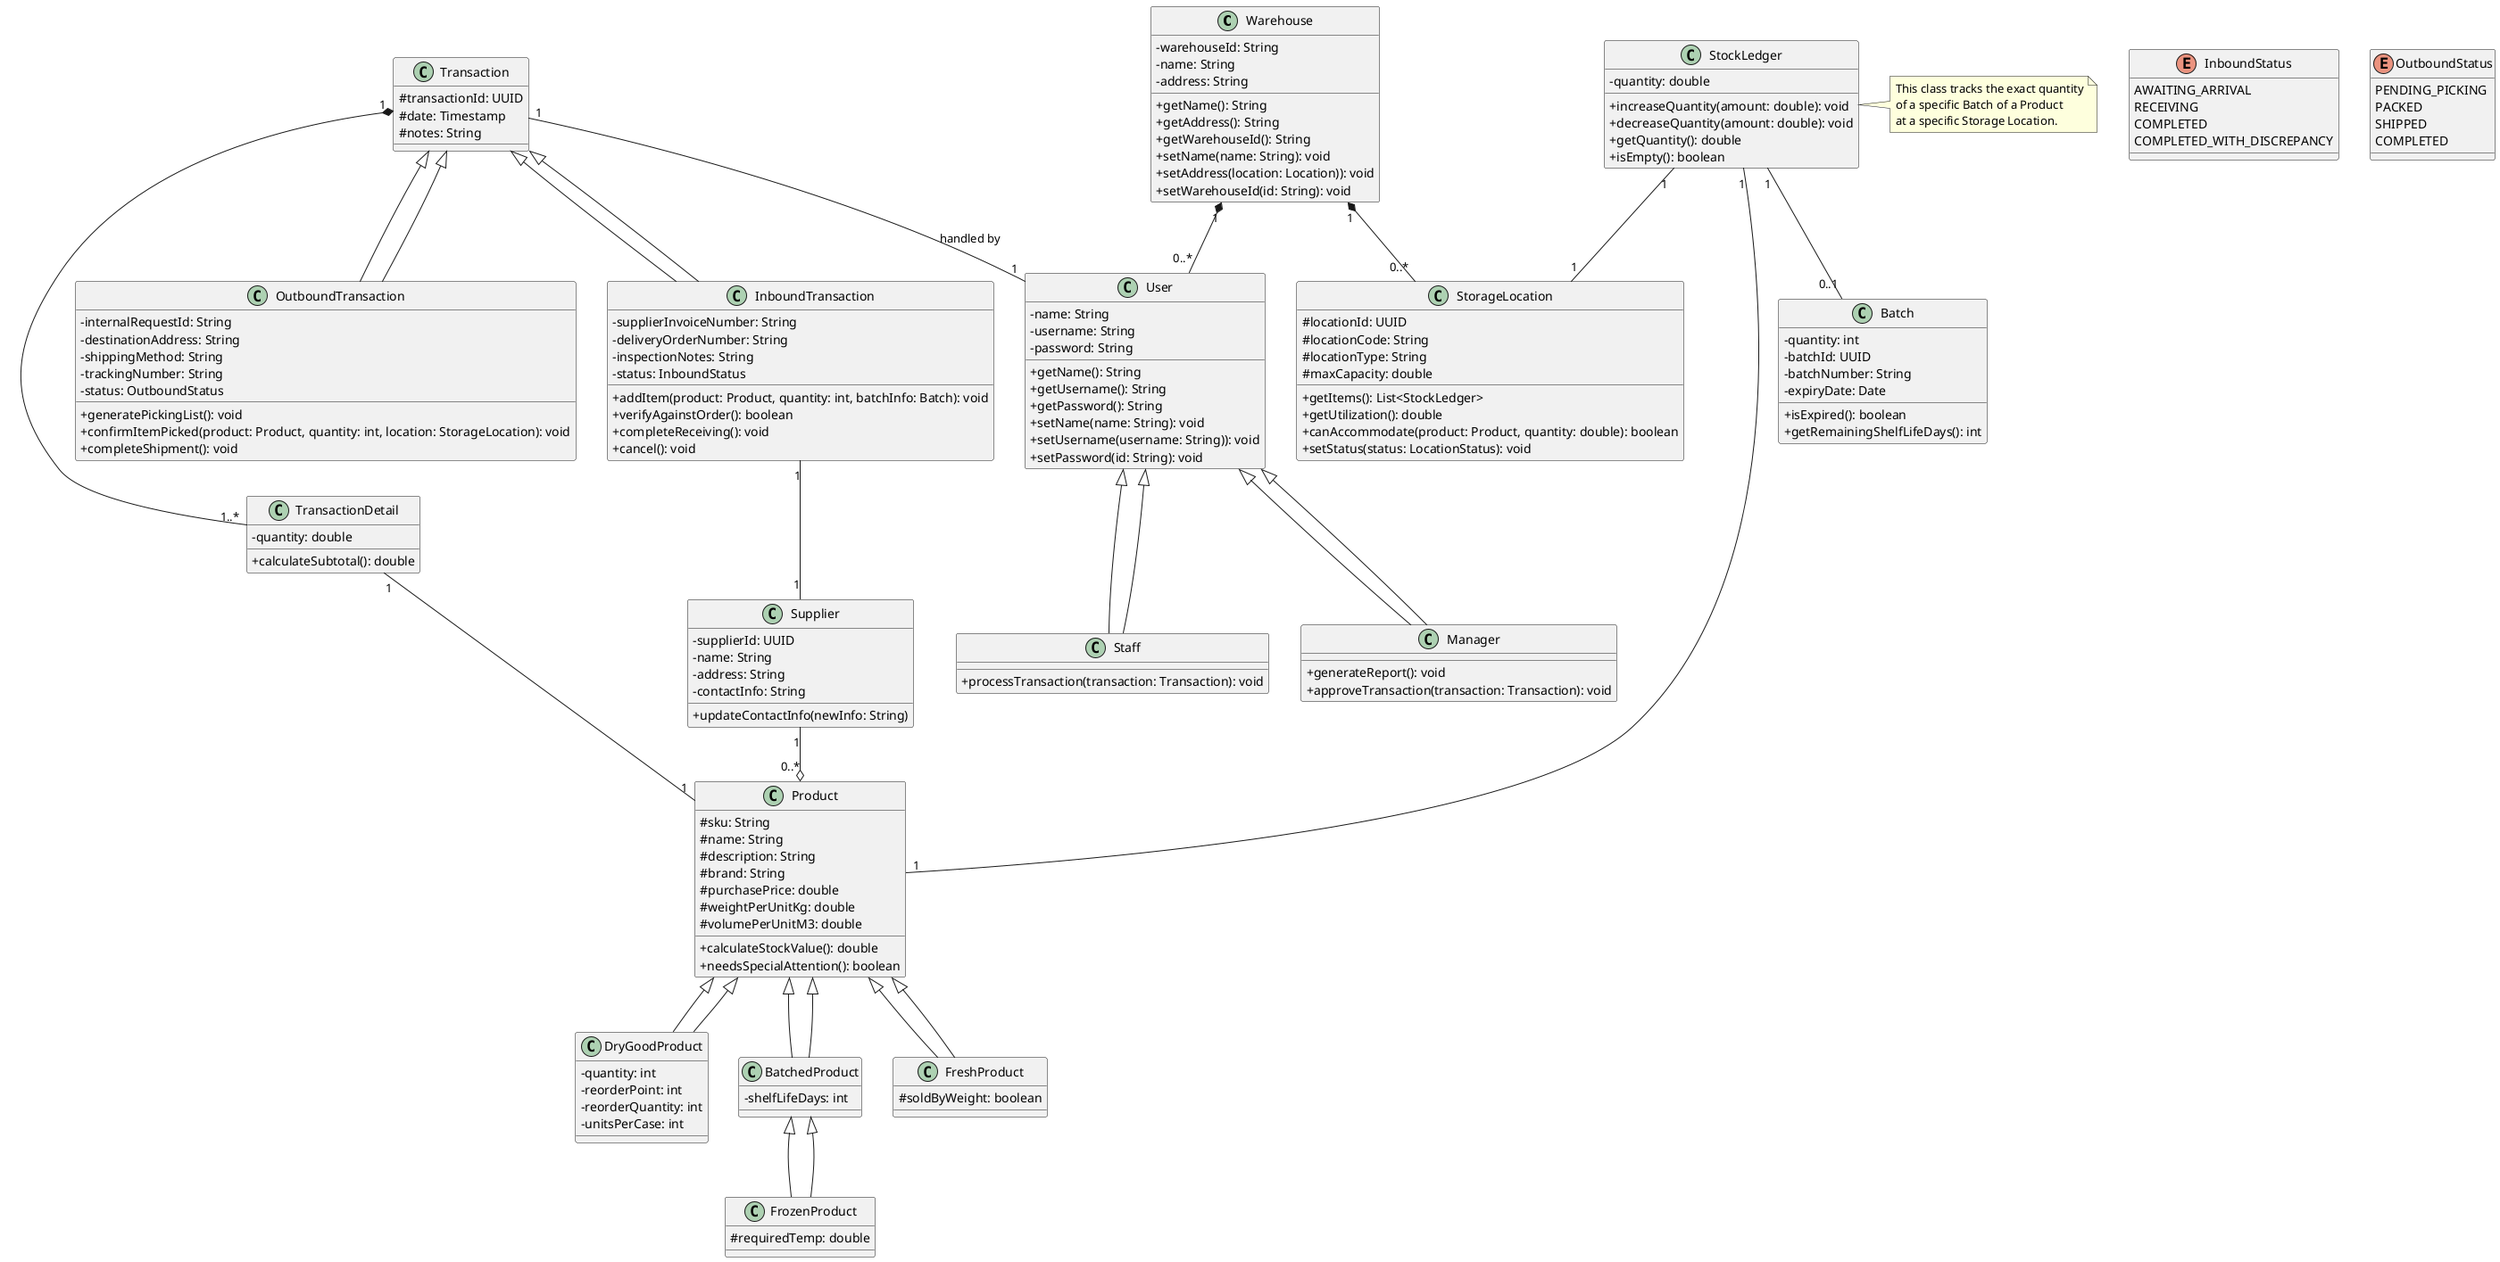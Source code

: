 @startuml
skinparam classAttributeIconSize 0

class Warehouse {
    - warehouseId: String
    - name: String
    - address: String

    + getName(): String
    + getAddress(): String
    + getWarehouseId(): String
    + setName(name: String): void
    + setAddress(location: Location)): void
    + setWarehouseId(id: String): void
}

class User {
    - name: String
    - username: String
    - password: String

    + getName(): String
    + getUsername(): String
    + getPassword(): String
    + setName(name: String): void
    + setUsername(username: String)): void
    + setPassword(id: String): void
}

class Manager extends User {
    + generateReport(): void
    + approveTransaction(transaction: Transaction): void
}

class Staff extends User {
    + processTransaction(transaction: Transaction): void
}

class Supplier {
    - supplierId: UUID
    - name: String
    - address: String
    - contactInfo: String

    + updateContactInfo(newInfo: String)
}

'========================================
' PRODUCT HIERARCHY (CORE OF THE OOP MODEL)
'========================================
class Product {
    # sku: String
    # name: String
    # description: String
    # brand: String
    # purchasePrice: double
    # weightPerUnitKg: double
    # volumePerUnitM3: double

    + calculateStockValue(): double
    + needsSpecialAttention(): boolean
}

class DryGoodProduct extends Product {
    - quantity: int
    - reorderPoint: int
    - reorderQuantity: int
    - unitsPerCase: int
}

class BatchedProduct extends Product {
    - shelfLifeDays: int
}

class FreshProduct extends Product {
  # soldByWeight: boolean
}

class FrozenProduct extends BatchedProduct {
  # requiredTemp: double
}

' Helper class for BatchedProduct
class Batch {
    - quantity: int
    - batchId: UUID
    - batchNumber: String
    - expiryDate: Date

    + isExpired(): boolean
    + getRemainingShelfLifeDays(): int
}

'========================================
' STORAGE LOCATION HIERARCHY
'========================================
class StorageLocation {
    # locationId: UUID
    # locationCode: String
    # locationType: String
    # maxCapacity: double
    + getItems(): List<StockLedger>
    + getUtilization(): double
    + canAccommodate(product: Product, quantity: double): boolean
    + setStatus(status: LocationStatus): void
}


class StockLedger {
    - quantity: double
    + increaseQuantity(amount: double): void
    + decreaseQuantity(amount: double): void
    + getQuantity(): double
    + isEmpty(): boolean
}
note right of StockLedger
  This class tracks the exact quantity
  of a specific Batch of a Product
  at a specific Storage Location.
end note


'========================================
' TRANSACTION HIERARCHY
'========================================
' Enum untuk status transaksi masuk
enum InboundStatus {
    AWAITING_ARRIVAL
    RECEIVING
    COMPLETED
    COMPLETED_WITH_DISCREPANCY
}

' Enum untuk status transaksi keluar
enum OutboundStatus {
    PENDING_PICKING
    PACKED
    SHIPPED
    COMPLETED
}

class Transaction {
  # transactionId: UUID
  # date: Timestamp
  # notes: String
}

class InboundTransaction extends Transaction {
    - supplierInvoiceNumber: String
    - deliveryOrderNumber: String
    - inspectionNotes: String
    - status: InboundStatus

    + addItem(product: Product, quantity: int, batchInfo: Batch): void
    + verifyAgainstOrder(): boolean
    + completeReceiving(): void
    + cancel(): void
}

class OutboundTransaction extends Transaction {
    - internalRequestId: String
    - destinationAddress: String
    - shippingMethod: String
    - trackingNumber: String
    - status: OutboundStatus

    + generatePickingList(): void
    + confirmItemPicked(product: Product, quantity: int, location: StorageLocation): void
    + completeShipment(): void
}

class TransactionDetail {
  - quantity: double
  + calculateSubtotal(): double
}

'========================================
' RELATIONSHIPS
'========================================
' --- Container Relationships ---
Warehouse "1" *-- "0..*" User
Warehouse "1" *-- "0..*" StorageLocation

' --- Inheritance ---
User <|-- Manager
User <|-- Staff
Product <|-- DryGoodProduct
Product <|-- BatchedProduct
Product <|-- FreshProduct
BatchedProduct <|-- FrozenProduct
Transaction <|-- InboundTransaction
Transaction <|-- OutboundTransaction

' --- Core Logic Relationships ---
' StockLedger is the central link
StockLedger "1" -- "1" Product
StockLedger "1" -- "1" StorageLocation
StockLedger "1" -- "0..1" Batch

' Transaction relationships
Transaction "1" -- "1" User : handled by
Transaction "1" *-- "1..*" TransactionDetail
TransactionDetail "1" -- "1" Product

InboundTransaction "1" -- "1" Supplier
Supplier "1" --o "0..*" Product

@enduml